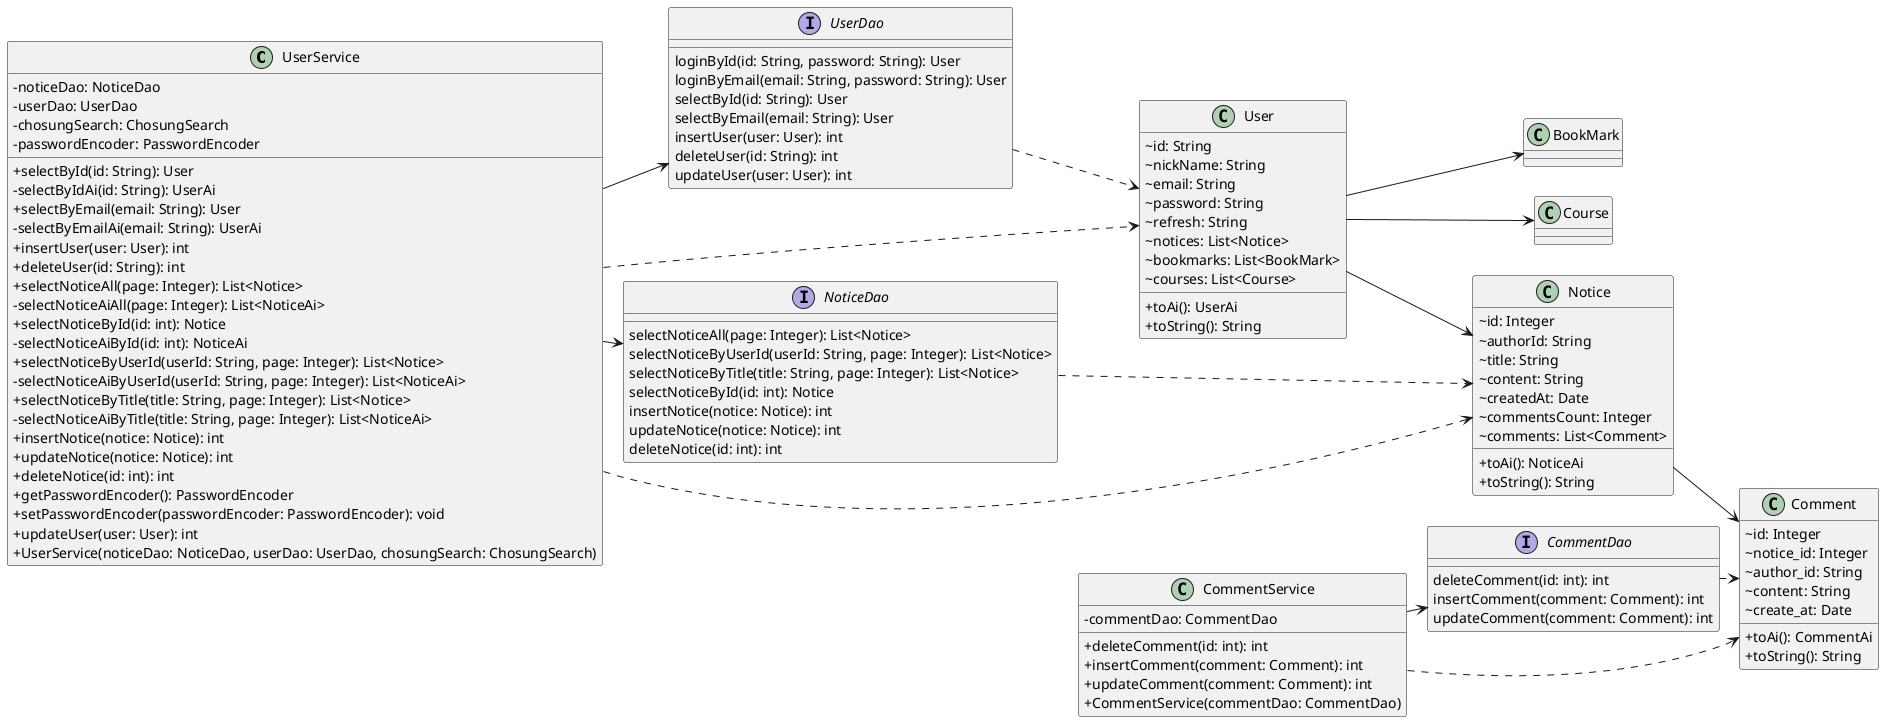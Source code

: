 @startuml
left to right direction
skinparam classAttributeIconSize 0
skinparam nodesep 30
skinparam ranksep 20

' ==== User 관련 ====
class UserService [[java:com.ssafy.project.model.service.UserService]] {
    -noticeDao: NoticeDao
    -userDao: UserDao
    -chosungSearch: ChosungSearch
    -passwordEncoder: PasswordEncoder
    +selectById(id: String): User
    -selectByIdAi(id: String): UserAi
    +selectByEmail(email: String): User
    -selectByEmailAi(email: String): UserAi
    +insertUser(user: User): int
    +deleteUser(id: String): int
    +selectNoticeAll(page: Integer): List<Notice>
    -selectNoticeAiAll(page: Integer): List<NoticeAi>
    +selectNoticeById(id: int): Notice
    -selectNoticeAiById(id: int): NoticeAi
    +selectNoticeByUserId(userId: String, page: Integer): List<Notice>
    -selectNoticeAiByUserId(userId: String, page: Integer): List<NoticeAi>
    +selectNoticeByTitle(title: String, page: Integer): List<Notice>
    -selectNoticeAiByTitle(title: String, page: Integer): List<NoticeAi>
    +insertNotice(notice: Notice): int
    +updateNotice(notice: Notice): int
    +deleteNotice(id: int): int
    +getPasswordEncoder(): PasswordEncoder
    +setPasswordEncoder(passwordEncoder: PasswordEncoder): void
    +updateUser(user: User): int
    +UserService(noticeDao: NoticeDao, userDao: UserDao, chosungSearch: ChosungSearch)
}

interface UserDao [[java:com.ssafy.project.model.dao.UserDao]] {
    loginById(id: String, password: String): User
    loginByEmail(email: String, password: String): User
    selectById(id: String): User
    selectByEmail(email: String): User
    insertUser(user: User): int
    deleteUser(id: String): int
    updateUser(user: User): int
}

class User [[java:com.ssafy.project.model.dto.User]] {
    ~id: String
    ~nickName: String
    ~email: String
    ~password: String
    ~refresh: String
    ~notices: List<Notice>
    ~bookmarks: List<BookMark>
    ~courses: List<Course>
    +toAi(): UserAi
    +toString(): String
}

' ==== Notice/Comment 관련 ====
interface NoticeDao [[java:com.ssafy.project.model.dao.NoticeDao]] {
    selectNoticeAll(page: Integer): List<Notice>
    selectNoticeByUserId(userId: String, page: Integer): List<Notice>
    selectNoticeByTitle(title: String, page: Integer): List<Notice>
    selectNoticeById(id: int): Notice
    insertNotice(notice: Notice): int
    updateNotice(notice: Notice): int
    deleteNotice(id: int): int
}

class Notice [[java:com.ssafy.project.model.dto.Notice]] {
    ~id: Integer
    ~authorId: String
    ~title: String
    ~content: String
    ~createdAt: Date
    ~commentsCount: Integer
    ~comments: List<Comment>
    +toAi(): NoticeAi
    +toString(): String
}

class CommentService [[java:com.ssafy.project.model.service.CommentService]] {
    -commentDao: CommentDao
    +deleteComment(id: int): int
    +insertComment(comment: Comment): int
    +updateComment(comment: Comment): int
    +CommentService(commentDao: CommentDao)
}

interface CommentDao [[java:com.ssafy.project.model.dao.CommentDao]] {
    deleteComment(id: int): int
    insertComment(comment: Comment): int
    updateComment(comment: Comment): int
}

class Comment [[java:com.ssafy.project.model.dto.Comment]] {
    ~id: Integer
    ~notice_id: Integer
    ~author_id: String
    ~content: String
    ~create_at: Date
    +toAi(): CommentAi
    +toString(): String
}

' ==== 연결 ====
UserService --> UserDao
UserService --> NoticeDao
UserService ..> User
UserService ..> Notice

UserDao ..> User

User --> Notice
User --> BookMark
User --> Course

NoticeDao ..> Notice
Notice --> Comment

CommentService --> CommentDao
CommentService ..> Comment
CommentDao ..> Comment


@enduml
